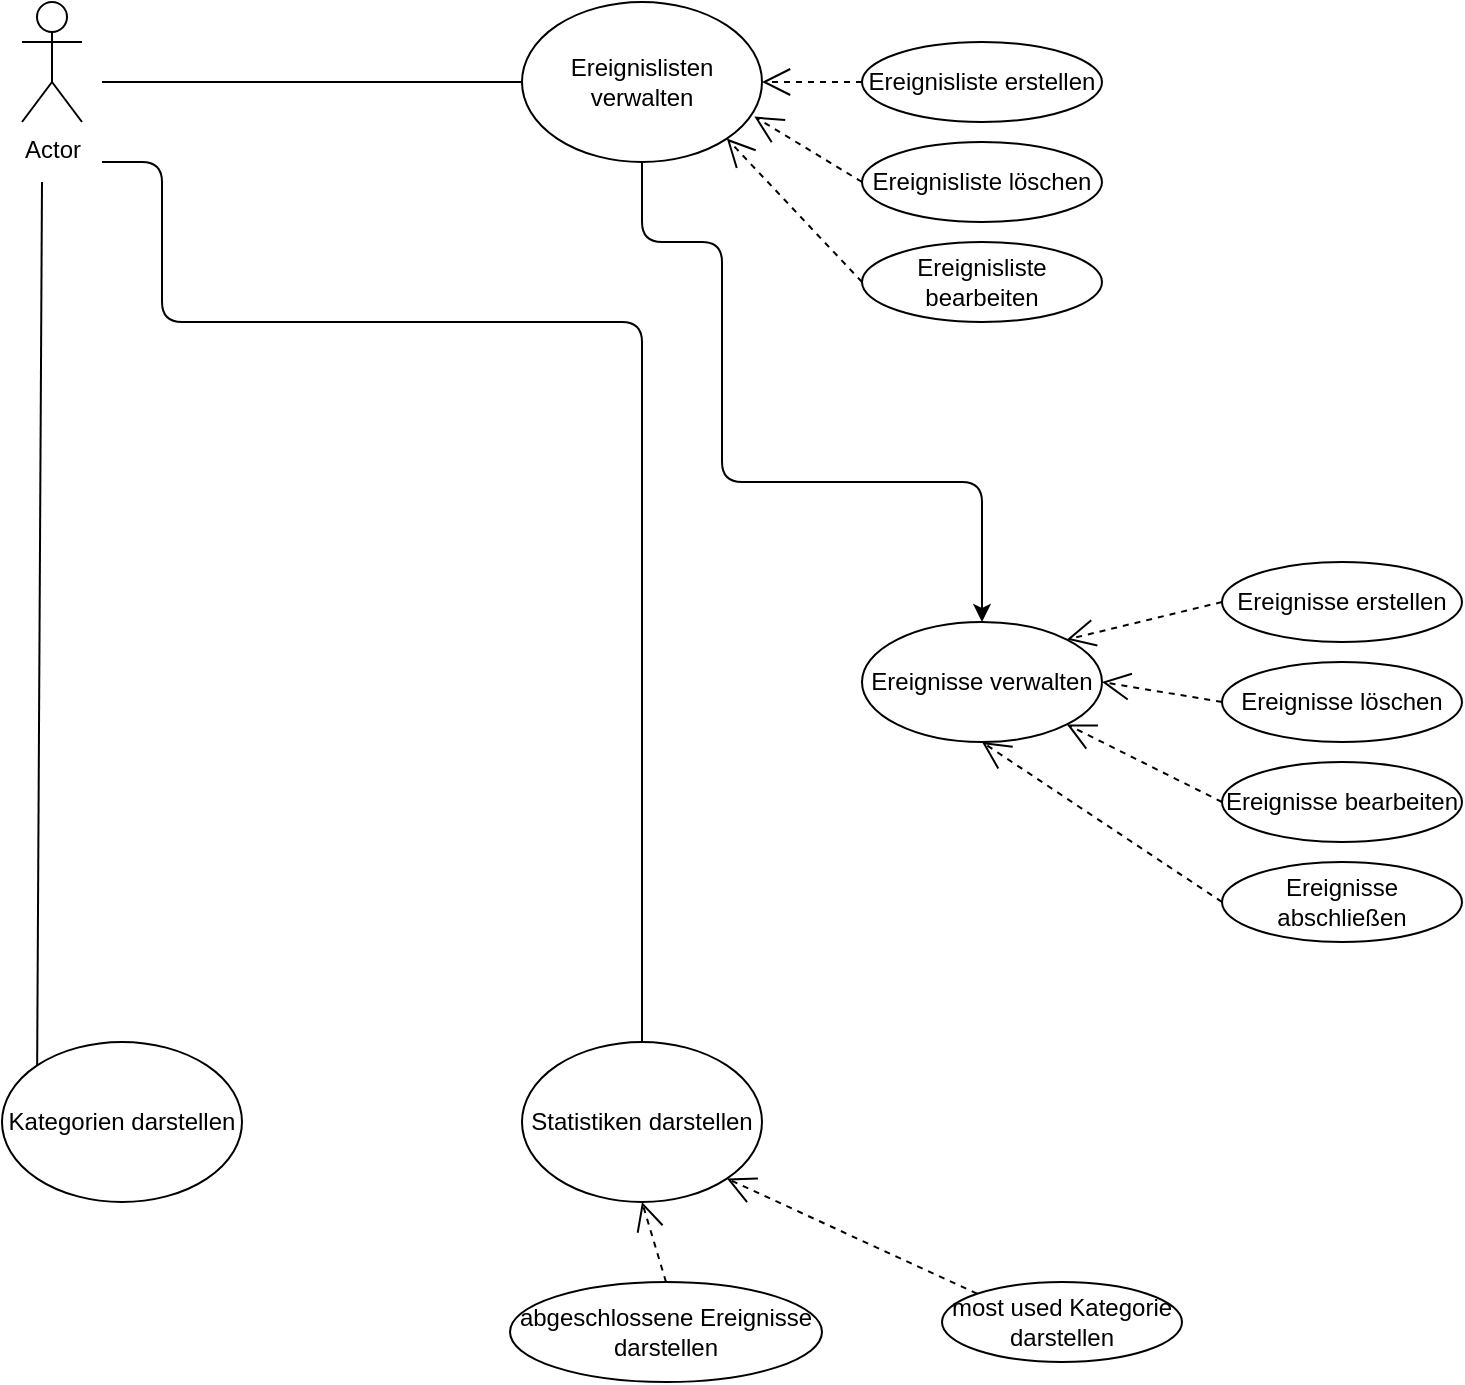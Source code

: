 <mxfile version="14.5.4" type="device"><diagram id="WoIRbbi3RAOrAJ10rTM0" name="Page-1"><mxGraphModel dx="1678" dy="878" grid="1" gridSize="10" guides="1" tooltips="1" connect="1" arrows="1" fold="1" page="1" pageScale="1" pageWidth="827" pageHeight="1169" math="0" shadow="0"><root><mxCell id="0"/><mxCell id="1" parent="0"/><mxCell id="-IJN2ths85lKNCh1PIfE-1" value="Statistiken darstellen" style="ellipse;whiteSpace=wrap;html=1;" vertex="1" parent="1"><mxGeometry x="300" y="600" width="120" height="80" as="geometry"/></mxCell><mxCell id="-IJN2ths85lKNCh1PIfE-2" value="Ereignislisten verwalten" style="ellipse;whiteSpace=wrap;html=1;" vertex="1" parent="1"><mxGeometry x="300" y="80" width="120" height="80" as="geometry"/></mxCell><mxCell id="-IJN2ths85lKNCh1PIfE-5" value="Actor" style="shape=umlActor;verticalLabelPosition=bottom;verticalAlign=top;html=1;outlineConnect=0;fillColor=none;" vertex="1" parent="1"><mxGeometry x="50" y="80" width="30" height="60" as="geometry"/></mxCell><mxCell id="-IJN2ths85lKNCh1PIfE-6" value="Kategorien darstellen" style="ellipse;whiteSpace=wrap;html=1;" vertex="1" parent="1"><mxGeometry x="40" y="600" width="120" height="80" as="geometry"/></mxCell><mxCell id="-IJN2ths85lKNCh1PIfE-7" value="Ereignisse verwalten" style="ellipse;whiteSpace=wrap;html=1;" vertex="1" parent="1"><mxGeometry x="470" y="390" width="120" height="60" as="geometry"/></mxCell><mxCell id="-IJN2ths85lKNCh1PIfE-8" value="Ereignisliste erstellen" style="ellipse;whiteSpace=wrap;html=1;" vertex="1" parent="1"><mxGeometry x="470" y="100" width="120" height="40" as="geometry"/></mxCell><mxCell id="-IJN2ths85lKNCh1PIfE-9" value="Ereignisliste löschen" style="ellipse;whiteSpace=wrap;html=1;" vertex="1" parent="1"><mxGeometry x="470" y="150" width="120" height="40" as="geometry"/></mxCell><mxCell id="-IJN2ths85lKNCh1PIfE-10" value="Ereignisliste bearbeiten" style="ellipse;whiteSpace=wrap;html=1;" vertex="1" parent="1"><mxGeometry x="470" y="200" width="120" height="40" as="geometry"/></mxCell><mxCell id="-IJN2ths85lKNCh1PIfE-12" value="Ereignisse erstellen&lt;span style=&quot;color: rgba(0 , 0 , 0 , 0) ; font-family: monospace ; font-size: 0px&quot;&gt;%3CmxGraphModel%3E%3Croot%3E%3CmxCell%20id%3D%220%22%2F%3E%3CmxCell%20id%3D%221%22%20parent%3D%220%22%2F%3E%3CmxCell%20id%3D%222%22%20value%3D%22Ereignisliste%20bearbeiten%22%20style%3D%22ellipse%3BwhiteSpace%3Dwrap%3Bhtml%3D1%3B%22%20vertex%3D%221%22%20parent%3D%221%22%3E%3CmxGeometry%20x%3D%22470%22%20y%3D%22200%22%20width%3D%22120%22%20height%3D%2240%22%20as%3D%22geometry%22%2F%3E%3C%2FmxCell%3E%3C%2Froot%3E%3C%2FmxGraphModel%3E&lt;/span&gt;" style="ellipse;whiteSpace=wrap;html=1;" vertex="1" parent="1"><mxGeometry x="650" y="360" width="120" height="40" as="geometry"/></mxCell><mxCell id="-IJN2ths85lKNCh1PIfE-13" value="Ereignisse löschen&lt;span style=&quot;color: rgba(0 , 0 , 0 , 0) ; font-family: monospace ; font-size: 0px&quot;&gt;%3CmxGraphModel%3E%3Croot%3E%3CmxCell%20id%3D%220%22%2F%3E%3CmxCell%20id%3D%221%22%20parent%3D%220%22%2F%3E%3CmxCell%20id%3D%222%22%20value%3D%22Ereignisliste%20bearbeiten%22%20style%3D%22ellipse%3BwhiteSpace%3Dwrap%3Bhtml%3D1%3B%22%20vertex%3D%221%22%20parent%3D%221%22%3E%3CmxGeometry%20x%3D%22470%22%20y%3D%22200%22%20width%3D%22120%22%20height%3D%2240%22%20as%3D%22geometry%22%2F%3E%3C%2FmxCell%3E%3C%2Froot%3E%3C%2FmxGraphModel%3E&lt;/span&gt;" style="ellipse;whiteSpace=wrap;html=1;" vertex="1" parent="1"><mxGeometry x="650" y="410" width="120" height="40" as="geometry"/></mxCell><mxCell id="-IJN2ths85lKNCh1PIfE-14" value="Ereignisse bearbeiten&lt;span style=&quot;color: rgba(0 , 0 , 0 , 0) ; font-family: monospace ; font-size: 0px&quot;&gt;%3CmxGraphModel%3E%3Croot%3E%3CmxCell%20id%3D%220%22%2F%3E%3CmxCell%20id%3D%221%22%20parent%3D%220%22%2F%3E%3CmxCell%20id%3D%222%22%20value%3D%22Ereignisliste%20bearbeiten%22%20style%3D%22ellipse%3BwhiteSpace%3Dwrap%3Bhtml%3D1%3B%22%20vertex%3D%221%22%20parent%3D%221%22%3E%3CmxGeometry%20x%3D%22470%22%20y%3D%22200%22%20width%3D%22120%22%20height%3D%2240%22%20as%3D%22geometry%22%2F%3E%3C%2FmxCell%3E%3C%2Froot%3E%3C%2FmxGraphModel%3E&lt;/span&gt;" style="ellipse;whiteSpace=wrap;html=1;" vertex="1" parent="1"><mxGeometry x="650" y="460" width="120" height="40" as="geometry"/></mxCell><mxCell id="-IJN2ths85lKNCh1PIfE-15" value="Ereignisse abschließen&lt;span style=&quot;color: rgba(0 , 0 , 0 , 0) ; font-family: monospace ; font-size: 0px&quot;&gt;%3CmxGraphModel%3E%3Croot%3E%3CmxCell%20id%3D%220%22%2F%3E%3CmxCell%20id%3D%221%22%20parent%3D%220%22%2F%3E%3CmxCell%20id%3D%222%22%20value%3D%22Ereignisliste%20bearbeiten%22%20style%3D%22ellipse%3BwhiteSpace%3Dwrap%3Bhtml%3D1%3B%22%20vertex%3D%221%22%20parent%3D%221%22%3E%3CmxGeometry%20x%3D%22470%22%20y%3D%22200%22%20width%3D%22120%22%20height%3D%2240%22%20as%3D%22geometry%22%2F%3E%3C%2FmxCell%3E%3C%2Froot%3E%3C%2FmxGraphModel%3E&lt;/span&gt;" style="ellipse;whiteSpace=wrap;html=1;" vertex="1" parent="1"><mxGeometry x="650" y="510" width="120" height="40" as="geometry"/></mxCell><mxCell id="-IJN2ths85lKNCh1PIfE-16" value="abgeschlossene Ereignisse darstellen" style="ellipse;whiteSpace=wrap;html=1;" vertex="1" parent="1"><mxGeometry x="294" y="720" width="156" height="50" as="geometry"/></mxCell><mxCell id="-IJN2ths85lKNCh1PIfE-17" value="most used Kategorie darstellen" style="ellipse;whiteSpace=wrap;html=1;" vertex="1" parent="1"><mxGeometry x="510" y="720" width="120" height="40" as="geometry"/></mxCell><mxCell id="-IJN2ths85lKNCh1PIfE-25" value="" style="endArrow=none;html=1;entryX=0.5;entryY=0;entryDx=0;entryDy=0;" edge="1" parent="1" target="-IJN2ths85lKNCh1PIfE-1"><mxGeometry width="50" height="50" relative="1" as="geometry"><mxPoint x="90" y="160" as="sourcePoint"/><mxPoint x="450" y="480" as="targetPoint"/><Array as="points"><mxPoint x="120" y="160"/><mxPoint x="120" y="240"/><mxPoint x="360" y="240"/></Array></mxGeometry></mxCell><mxCell id="-IJN2ths85lKNCh1PIfE-26" value="" style="endArrow=none;html=1;entryX=0;entryY=0.5;entryDx=0;entryDy=0;" edge="1" parent="1" target="-IJN2ths85lKNCh1PIfE-2"><mxGeometry width="50" height="50" relative="1" as="geometry"><mxPoint x="90" y="120" as="sourcePoint"/><mxPoint x="450" y="480" as="targetPoint"/></mxGeometry></mxCell><mxCell id="-IJN2ths85lKNCh1PIfE-27" value="" style="endArrow=none;html=1;exitX=0;exitY=0;exitDx=0;exitDy=0;" edge="1" parent="1" source="-IJN2ths85lKNCh1PIfE-6"><mxGeometry width="50" height="50" relative="1" as="geometry"><mxPoint x="400" y="530" as="sourcePoint"/><mxPoint x="60" y="170" as="targetPoint"/></mxGeometry></mxCell><mxCell id="-IJN2ths85lKNCh1PIfE-28" value="" style="endArrow=open;dashed=1;endFill=0;endSize=12;html=1;entryX=1;entryY=0.5;entryDx=0;entryDy=0;exitX=0;exitY=0.5;exitDx=0;exitDy=0;" edge="1" parent="1" source="-IJN2ths85lKNCh1PIfE-8" target="-IJN2ths85lKNCh1PIfE-2"><mxGeometry width="160" relative="1" as="geometry"><mxPoint x="540" y="70" as="sourcePoint"/><mxPoint x="510" y="500" as="targetPoint"/></mxGeometry></mxCell><mxCell id="-IJN2ths85lKNCh1PIfE-29" value="" style="endArrow=open;dashed=1;endFill=0;endSize=12;html=1;entryX=0.968;entryY=0.716;entryDx=0;entryDy=0;exitX=0;exitY=0.5;exitDx=0;exitDy=0;entryPerimeter=0;" edge="1" parent="1" source="-IJN2ths85lKNCh1PIfE-9" target="-IJN2ths85lKNCh1PIfE-2"><mxGeometry width="160" relative="1" as="geometry"><mxPoint x="480.0" y="130" as="sourcePoint"/><mxPoint x="430.0" y="130" as="targetPoint"/></mxGeometry></mxCell><mxCell id="-IJN2ths85lKNCh1PIfE-30" value="" style="endArrow=open;dashed=1;endFill=0;endSize=12;html=1;entryX=1;entryY=1;entryDx=0;entryDy=0;exitX=0;exitY=0.5;exitDx=0;exitDy=0;" edge="1" parent="1" source="-IJN2ths85lKNCh1PIfE-10" target="-IJN2ths85lKNCh1PIfE-2"><mxGeometry width="160" relative="1" as="geometry"><mxPoint x="490.0" y="140" as="sourcePoint"/><mxPoint x="440.0" y="140" as="targetPoint"/></mxGeometry></mxCell><mxCell id="-IJN2ths85lKNCh1PIfE-31" value="" style="endArrow=open;dashed=1;endFill=0;endSize=12;html=1;entryX=1;entryY=0;entryDx=0;entryDy=0;exitX=0;exitY=0.5;exitDx=0;exitDy=0;" edge="1" parent="1" source="-IJN2ths85lKNCh1PIfE-12" target="-IJN2ths85lKNCh1PIfE-7"><mxGeometry width="160" relative="1" as="geometry"><mxPoint x="500.0" y="150" as="sourcePoint"/><mxPoint x="450.0" y="150" as="targetPoint"/></mxGeometry></mxCell><mxCell id="-IJN2ths85lKNCh1PIfE-32" value="" style="endArrow=open;dashed=1;endFill=0;endSize=12;html=1;entryX=1;entryY=0.5;entryDx=0;entryDy=0;exitX=0;exitY=0.5;exitDx=0;exitDy=0;" edge="1" parent="1" source="-IJN2ths85lKNCh1PIfE-13" target="-IJN2ths85lKNCh1PIfE-7"><mxGeometry width="160" relative="1" as="geometry"><mxPoint x="510.0" y="160" as="sourcePoint"/><mxPoint x="460.0" y="160" as="targetPoint"/></mxGeometry></mxCell><mxCell id="-IJN2ths85lKNCh1PIfE-33" value="" style="endArrow=open;dashed=1;endFill=0;endSize=12;html=1;entryX=1;entryY=1;entryDx=0;entryDy=0;exitX=0;exitY=0.5;exitDx=0;exitDy=0;" edge="1" parent="1" source="-IJN2ths85lKNCh1PIfE-14" target="-IJN2ths85lKNCh1PIfE-7"><mxGeometry width="160" relative="1" as="geometry"><mxPoint x="520.0" y="170" as="sourcePoint"/><mxPoint x="470.0" y="170" as="targetPoint"/></mxGeometry></mxCell><mxCell id="-IJN2ths85lKNCh1PIfE-34" value="" style="endArrow=open;dashed=1;endFill=0;endSize=12;html=1;entryX=0.5;entryY=1;entryDx=0;entryDy=0;exitX=0;exitY=0.5;exitDx=0;exitDy=0;" edge="1" parent="1" source="-IJN2ths85lKNCh1PIfE-15" target="-IJN2ths85lKNCh1PIfE-7"><mxGeometry width="160" relative="1" as="geometry"><mxPoint x="530.0" y="180" as="sourcePoint"/><mxPoint x="480.0" y="180" as="targetPoint"/></mxGeometry></mxCell><mxCell id="-IJN2ths85lKNCh1PIfE-35" value="" style="endArrow=open;dashed=1;endFill=0;endSize=12;html=1;entryX=1;entryY=1;entryDx=0;entryDy=0;exitX=0;exitY=0;exitDx=0;exitDy=0;" edge="1" parent="1" source="-IJN2ths85lKNCh1PIfE-17" target="-IJN2ths85lKNCh1PIfE-1"><mxGeometry width="160" relative="1" as="geometry"><mxPoint x="540.0" y="190" as="sourcePoint"/><mxPoint x="490.0" y="190" as="targetPoint"/></mxGeometry></mxCell><mxCell id="-IJN2ths85lKNCh1PIfE-36" value="" style="endArrow=open;dashed=1;endFill=0;endSize=12;html=1;entryX=0.5;entryY=1;entryDx=0;entryDy=0;exitX=0.5;exitY=0;exitDx=0;exitDy=0;" edge="1" parent="1" source="-IJN2ths85lKNCh1PIfE-16" target="-IJN2ths85lKNCh1PIfE-1"><mxGeometry width="160" relative="1" as="geometry"><mxPoint x="550.0" y="200" as="sourcePoint"/><mxPoint x="500.0" y="200" as="targetPoint"/></mxGeometry></mxCell><mxCell id="-IJN2ths85lKNCh1PIfE-37" value="" style="endArrow=classic;html=1;exitX=0.5;exitY=1;exitDx=0;exitDy=0;entryX=0.5;entryY=0;entryDx=0;entryDy=0;" edge="1" parent="1" source="-IJN2ths85lKNCh1PIfE-2" target="-IJN2ths85lKNCh1PIfE-7"><mxGeometry width="50" height="50" relative="1" as="geometry"><mxPoint x="400" y="530" as="sourcePoint"/><mxPoint x="450" y="480" as="targetPoint"/><Array as="points"><mxPoint x="360" y="200"/><mxPoint x="400" y="200"/><mxPoint x="400" y="320"/><mxPoint x="530" y="320"/></Array></mxGeometry></mxCell></root></mxGraphModel></diagram></mxfile>